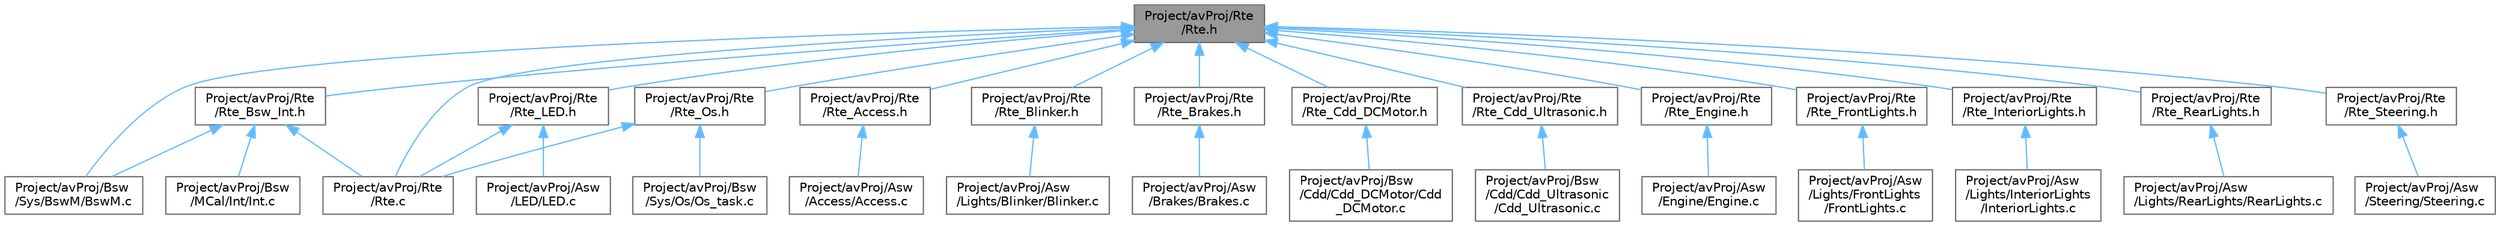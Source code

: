 digraph "Project/avProj/Rte/Rte.h"
{
 // LATEX_PDF_SIZE
  bgcolor="transparent";
  edge [fontname=Helvetica,fontsize=10,labelfontname=Helvetica,labelfontsize=10];
  node [fontname=Helvetica,fontsize=10,shape=box,height=0.2,width=0.4];
  Node1 [id="Node000001",label="Project/avProj/Rte\l/Rte.h",height=0.2,width=0.4,color="gray40", fillcolor="grey60", style="filled", fontcolor="black",tooltip=" "];
  Node1 -> Node2 [id="edge1_Node000001_Node000002",dir="back",color="steelblue1",style="solid",tooltip=" "];
  Node2 [id="Node000002",label="Project/avProj/Bsw\l/Sys/BswM/BswM.c",height=0.2,width=0.4,color="grey40", fillcolor="white", style="filled",URL="$_bsw_m_8c.html",tooltip=" "];
  Node1 -> Node3 [id="edge2_Node000001_Node000003",dir="back",color="steelblue1",style="solid",tooltip=" "];
  Node3 [id="Node000003",label="Project/avProj/Rte\l/Rte.c",height=0.2,width=0.4,color="grey40", fillcolor="white", style="filled",URL="$_rte_8c.html",tooltip=" "];
  Node1 -> Node4 [id="edge3_Node000001_Node000004",dir="back",color="steelblue1",style="solid",tooltip=" "];
  Node4 [id="Node000004",label="Project/avProj/Rte\l/Rte_Access.h",height=0.2,width=0.4,color="grey40", fillcolor="white", style="filled",URL="$_rte___access_8h.html",tooltip=" "];
  Node4 -> Node5 [id="edge4_Node000004_Node000005",dir="back",color="steelblue1",style="solid",tooltip=" "];
  Node5 [id="Node000005",label="Project/avProj/Asw\l/Access/Access.c",height=0.2,width=0.4,color="grey40", fillcolor="white", style="filled",URL="$_access_8c.html",tooltip=" "];
  Node1 -> Node6 [id="edge5_Node000001_Node000006",dir="back",color="steelblue1",style="solid",tooltip=" "];
  Node6 [id="Node000006",label="Project/avProj/Rte\l/Rte_Blinker.h",height=0.2,width=0.4,color="grey40", fillcolor="white", style="filled",URL="$_rte___blinker_8h.html",tooltip=" "];
  Node6 -> Node7 [id="edge6_Node000006_Node000007",dir="back",color="steelblue1",style="solid",tooltip=" "];
  Node7 [id="Node000007",label="Project/avProj/Asw\l/Lights/Blinker/Blinker.c",height=0.2,width=0.4,color="grey40", fillcolor="white", style="filled",URL="$_blinker_8c.html",tooltip=" "];
  Node1 -> Node8 [id="edge7_Node000001_Node000008",dir="back",color="steelblue1",style="solid",tooltip=" "];
  Node8 [id="Node000008",label="Project/avProj/Rte\l/Rte_Brakes.h",height=0.2,width=0.4,color="grey40", fillcolor="white", style="filled",URL="$_rte___brakes_8h.html",tooltip=" "];
  Node8 -> Node9 [id="edge8_Node000008_Node000009",dir="back",color="steelblue1",style="solid",tooltip=" "];
  Node9 [id="Node000009",label="Project/avProj/Asw\l/Brakes/Brakes.c",height=0.2,width=0.4,color="grey40", fillcolor="white", style="filled",URL="$_brakes_8c.html",tooltip=" "];
  Node1 -> Node10 [id="edge9_Node000001_Node000010",dir="back",color="steelblue1",style="solid",tooltip=" "];
  Node10 [id="Node000010",label="Project/avProj/Rte\l/Rte_Bsw_Int.h",height=0.2,width=0.4,color="grey40", fillcolor="white", style="filled",URL="$_rte___bsw___int_8h.html",tooltip=" "];
  Node10 -> Node11 [id="edge10_Node000010_Node000011",dir="back",color="steelblue1",style="solid",tooltip=" "];
  Node11 [id="Node000011",label="Project/avProj/Bsw\l/MCal/Int/Int.c",height=0.2,width=0.4,color="grey40", fillcolor="white", style="filled",URL="$_int_8c.html",tooltip=" "];
  Node10 -> Node2 [id="edge11_Node000010_Node000002",dir="back",color="steelblue1",style="solid",tooltip=" "];
  Node10 -> Node3 [id="edge12_Node000010_Node000003",dir="back",color="steelblue1",style="solid",tooltip=" "];
  Node1 -> Node12 [id="edge13_Node000001_Node000012",dir="back",color="steelblue1",style="solid",tooltip=" "];
  Node12 [id="Node000012",label="Project/avProj/Rte\l/Rte_Cdd_DCMotor.h",height=0.2,width=0.4,color="grey40", fillcolor="white", style="filled",URL="$_rte___cdd___d_c_motor_8h.html",tooltip=" "];
  Node12 -> Node13 [id="edge14_Node000012_Node000013",dir="back",color="steelblue1",style="solid",tooltip=" "];
  Node13 [id="Node000013",label="Project/avProj/Bsw\l/Cdd/Cdd_DCMotor/Cdd\l_DCMotor.c",height=0.2,width=0.4,color="grey40", fillcolor="white", style="filled",URL="$_cdd___d_c_motor_8c.html",tooltip=" "];
  Node1 -> Node14 [id="edge15_Node000001_Node000014",dir="back",color="steelblue1",style="solid",tooltip=" "];
  Node14 [id="Node000014",label="Project/avProj/Rte\l/Rte_Cdd_Ultrasonic.h",height=0.2,width=0.4,color="grey40", fillcolor="white", style="filled",URL="$_rte___cdd___ultrasonic_8h.html",tooltip=" "];
  Node14 -> Node15 [id="edge16_Node000014_Node000015",dir="back",color="steelblue1",style="solid",tooltip=" "];
  Node15 [id="Node000015",label="Project/avProj/Bsw\l/Cdd/Cdd_Ultrasonic\l/Cdd_Ultrasonic.c",height=0.2,width=0.4,color="grey40", fillcolor="white", style="filled",URL="$_cdd___ultrasonic_8c.html",tooltip=" "];
  Node1 -> Node16 [id="edge17_Node000001_Node000016",dir="back",color="steelblue1",style="solid",tooltip=" "];
  Node16 [id="Node000016",label="Project/avProj/Rte\l/Rte_Engine.h",height=0.2,width=0.4,color="grey40", fillcolor="white", style="filled",URL="$_rte___engine_8h.html",tooltip=" "];
  Node16 -> Node17 [id="edge18_Node000016_Node000017",dir="back",color="steelblue1",style="solid",tooltip=" "];
  Node17 [id="Node000017",label="Project/avProj/Asw\l/Engine/Engine.c",height=0.2,width=0.4,color="grey40", fillcolor="white", style="filled",URL="$_engine_8c.html",tooltip=" "];
  Node1 -> Node18 [id="edge19_Node000001_Node000018",dir="back",color="steelblue1",style="solid",tooltip=" "];
  Node18 [id="Node000018",label="Project/avProj/Rte\l/Rte_FrontLights.h",height=0.2,width=0.4,color="grey40", fillcolor="white", style="filled",URL="$_rte___front_lights_8h.html",tooltip=" "];
  Node18 -> Node19 [id="edge20_Node000018_Node000019",dir="back",color="steelblue1",style="solid",tooltip=" "];
  Node19 [id="Node000019",label="Project/avProj/Asw\l/Lights/FrontLights\l/FrontLights.c",height=0.2,width=0.4,color="grey40", fillcolor="white", style="filled",URL="$_front_lights_8c.html",tooltip=" "];
  Node1 -> Node20 [id="edge21_Node000001_Node000020",dir="back",color="steelblue1",style="solid",tooltip=" "];
  Node20 [id="Node000020",label="Project/avProj/Rte\l/Rte_InteriorLights.h",height=0.2,width=0.4,color="grey40", fillcolor="white", style="filled",URL="$_rte___interior_lights_8h.html",tooltip=" "];
  Node20 -> Node21 [id="edge22_Node000020_Node000021",dir="back",color="steelblue1",style="solid",tooltip=" "];
  Node21 [id="Node000021",label="Project/avProj/Asw\l/Lights/InteriorLights\l/InteriorLights.c",height=0.2,width=0.4,color="grey40", fillcolor="white", style="filled",URL="$_interior_lights_8c.html",tooltip=" "];
  Node1 -> Node22 [id="edge23_Node000001_Node000022",dir="back",color="steelblue1",style="solid",tooltip=" "];
  Node22 [id="Node000022",label="Project/avProj/Rte\l/Rte_LED.h",height=0.2,width=0.4,color="grey40", fillcolor="white", style="filled",URL="$_rte___l_e_d_8h.html",tooltip=" "];
  Node22 -> Node23 [id="edge24_Node000022_Node000023",dir="back",color="steelblue1",style="solid",tooltip=" "];
  Node23 [id="Node000023",label="Project/avProj/Asw\l/LED/LED.c",height=0.2,width=0.4,color="grey40", fillcolor="white", style="filled",URL="$_l_e_d_8c.html",tooltip=" "];
  Node22 -> Node3 [id="edge25_Node000022_Node000003",dir="back",color="steelblue1",style="solid",tooltip=" "];
  Node1 -> Node24 [id="edge26_Node000001_Node000024",dir="back",color="steelblue1",style="solid",tooltip=" "];
  Node24 [id="Node000024",label="Project/avProj/Rte\l/Rte_Os.h",height=0.2,width=0.4,color="grey40", fillcolor="white", style="filled",URL="$_rte___os_8h.html",tooltip=" "];
  Node24 -> Node25 [id="edge27_Node000024_Node000025",dir="back",color="steelblue1",style="solid",tooltip=" "];
  Node25 [id="Node000025",label="Project/avProj/Bsw\l/Sys/Os/Os_task.c",height=0.2,width=0.4,color="grey40", fillcolor="white", style="filled",URL="$_os__task_8c.html",tooltip=" "];
  Node24 -> Node3 [id="edge28_Node000024_Node000003",dir="back",color="steelblue1",style="solid",tooltip=" "];
  Node1 -> Node26 [id="edge29_Node000001_Node000026",dir="back",color="steelblue1",style="solid",tooltip=" "];
  Node26 [id="Node000026",label="Project/avProj/Rte\l/Rte_RearLights.h",height=0.2,width=0.4,color="grey40", fillcolor="white", style="filled",URL="$_rte___rear_lights_8h.html",tooltip=" "];
  Node26 -> Node27 [id="edge30_Node000026_Node000027",dir="back",color="steelblue1",style="solid",tooltip=" "];
  Node27 [id="Node000027",label="Project/avProj/Asw\l/Lights/RearLights/RearLights.c",height=0.2,width=0.4,color="grey40", fillcolor="white", style="filled",URL="$_rear_lights_8c.html",tooltip=" "];
  Node1 -> Node28 [id="edge31_Node000001_Node000028",dir="back",color="steelblue1",style="solid",tooltip=" "];
  Node28 [id="Node000028",label="Project/avProj/Rte\l/Rte_Steering.h",height=0.2,width=0.4,color="grey40", fillcolor="white", style="filled",URL="$_rte___steering_8h.html",tooltip=" "];
  Node28 -> Node29 [id="edge32_Node000028_Node000029",dir="back",color="steelblue1",style="solid",tooltip=" "];
  Node29 [id="Node000029",label="Project/avProj/Asw\l/Steering/Steering.c",height=0.2,width=0.4,color="grey40", fillcolor="white", style="filled",URL="$_steering_8c.html",tooltip=" "];
}
